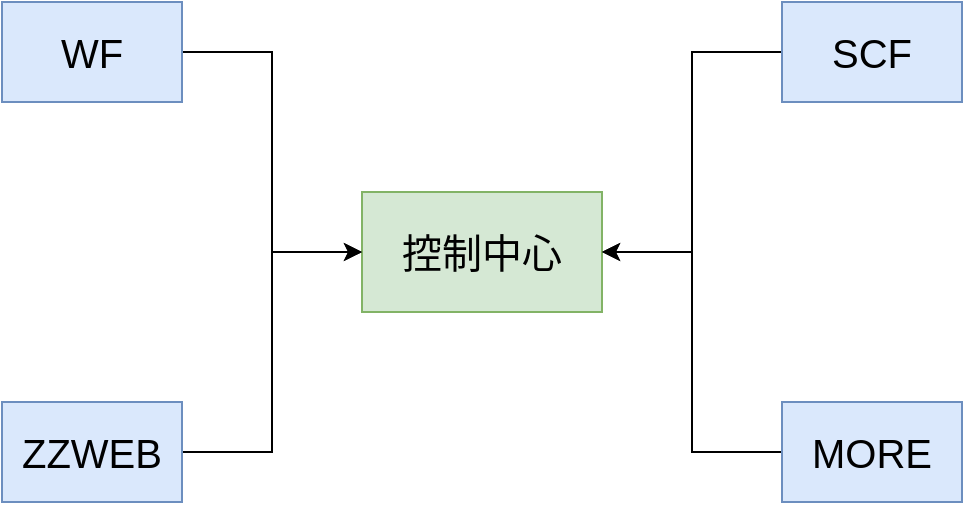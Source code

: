 <mxfile version="12.5.1" type="github"><diagram id="MI41HEwnZ_cgX0yhpt_V" name="Page-1"><mxGraphModel dx="906" dy="768" grid="0" gridSize="10" guides="1" tooltips="1" connect="1" arrows="1" fold="1" page="0" pageScale="1" pageWidth="827" pageHeight="1169" math="0" shadow="0"><root><mxCell id="0"/><mxCell id="1" parent="0"/><mxCell id="NzO1V8_BtuNK1AmFQ2AI-1" value="&lt;font style=&quot;font-size: 20px&quot;&gt;控制中心&lt;/font&gt;" style="rounded=0;whiteSpace=wrap;html=1;fillColor=#d5e8d4;strokeColor=#82b366;" vertex="1" parent="1"><mxGeometry x="400" y="335" width="120" height="60" as="geometry"/></mxCell><mxCell id="NzO1V8_BtuNK1AmFQ2AI-9" style="edgeStyle=orthogonalEdgeStyle;rounded=0;orthogonalLoop=1;jettySize=auto;html=1;exitX=1;exitY=0.5;exitDx=0;exitDy=0;entryX=0;entryY=0.5;entryDx=0;entryDy=0;" edge="1" parent="1" source="NzO1V8_BtuNK1AmFQ2AI-3" target="NzO1V8_BtuNK1AmFQ2AI-1"><mxGeometry relative="1" as="geometry"/></mxCell><mxCell id="NzO1V8_BtuNK1AmFQ2AI-3" value="&lt;font style=&quot;font-size: 20px&quot;&gt;WF&lt;/font&gt;" style="rounded=0;whiteSpace=wrap;html=1;fillColor=#dae8fc;strokeColor=#6c8ebf;" vertex="1" parent="1"><mxGeometry x="220" y="240" width="90" height="50" as="geometry"/></mxCell><mxCell id="NzO1V8_BtuNK1AmFQ2AI-10" style="edgeStyle=orthogonalEdgeStyle;rounded=0;orthogonalLoop=1;jettySize=auto;html=1;exitX=1;exitY=0.5;exitDx=0;exitDy=0;entryX=0;entryY=0.5;entryDx=0;entryDy=0;" edge="1" parent="1" source="NzO1V8_BtuNK1AmFQ2AI-4" target="NzO1V8_BtuNK1AmFQ2AI-1"><mxGeometry relative="1" as="geometry"/></mxCell><mxCell id="NzO1V8_BtuNK1AmFQ2AI-4" value="&lt;font style=&quot;font-size: 20px&quot;&gt;ZZWEB&lt;/font&gt;" style="rounded=0;whiteSpace=wrap;html=1;fillColor=#dae8fc;strokeColor=#6c8ebf;" vertex="1" parent="1"><mxGeometry x="220" y="440" width="90" height="50" as="geometry"/></mxCell><mxCell id="NzO1V8_BtuNK1AmFQ2AI-11" style="edgeStyle=orthogonalEdgeStyle;rounded=0;orthogonalLoop=1;jettySize=auto;html=1;exitX=0;exitY=0.5;exitDx=0;exitDy=0;entryX=1;entryY=0.5;entryDx=0;entryDy=0;" edge="1" parent="1" source="NzO1V8_BtuNK1AmFQ2AI-7" target="NzO1V8_BtuNK1AmFQ2AI-1"><mxGeometry relative="1" as="geometry"/></mxCell><mxCell id="NzO1V8_BtuNK1AmFQ2AI-7" value="&lt;font style=&quot;font-size: 20px&quot;&gt;SCF&lt;/font&gt;" style="rounded=0;whiteSpace=wrap;html=1;fillColor=#dae8fc;strokeColor=#6c8ebf;" vertex="1" parent="1"><mxGeometry x="610" y="240" width="90" height="50" as="geometry"/></mxCell><mxCell id="NzO1V8_BtuNK1AmFQ2AI-13" style="edgeStyle=orthogonalEdgeStyle;rounded=0;orthogonalLoop=1;jettySize=auto;html=1;exitX=0;exitY=0.5;exitDx=0;exitDy=0;entryX=1;entryY=0.5;entryDx=0;entryDy=0;" edge="1" parent="1" source="NzO1V8_BtuNK1AmFQ2AI-8" target="NzO1V8_BtuNK1AmFQ2AI-1"><mxGeometry relative="1" as="geometry"/></mxCell><mxCell id="NzO1V8_BtuNK1AmFQ2AI-8" value="&lt;span style=&quot;font-size: 20px&quot;&gt;MORE&lt;/span&gt;" style="rounded=0;whiteSpace=wrap;html=1;fillColor=#dae8fc;strokeColor=#6c8ebf;" vertex="1" parent="1"><mxGeometry x="610" y="440" width="90" height="50" as="geometry"/></mxCell></root></mxGraphModel></diagram></mxfile>